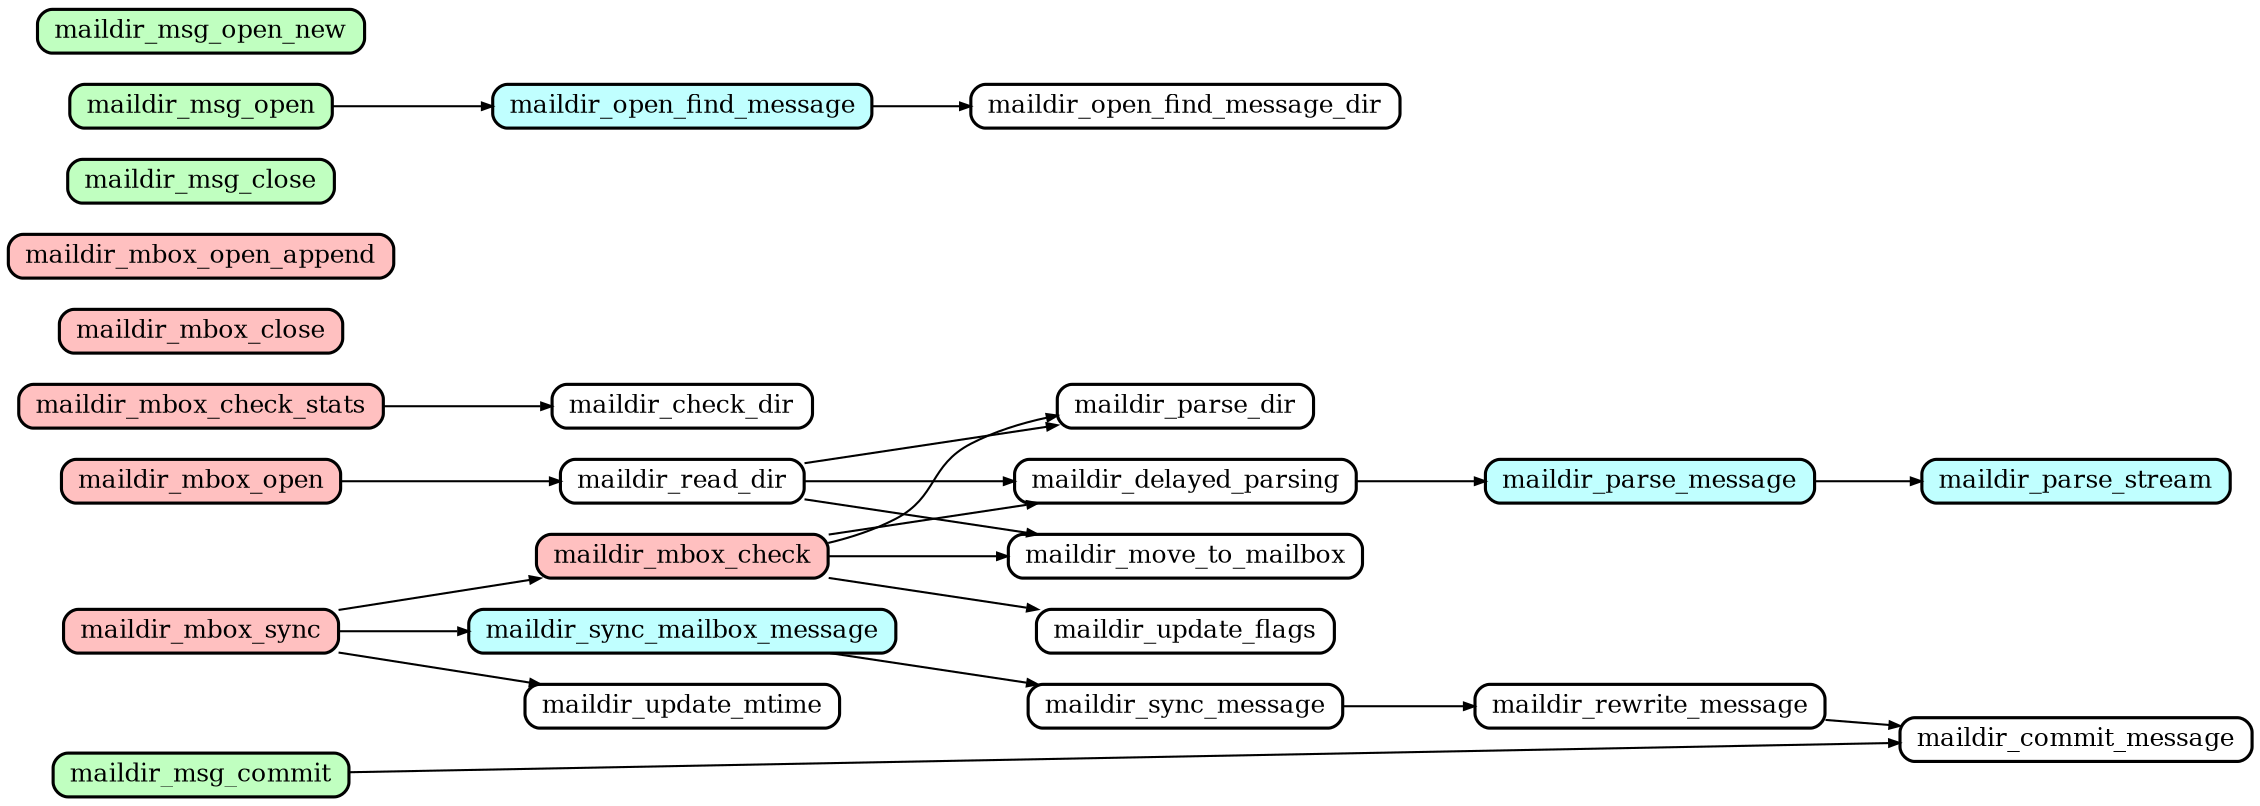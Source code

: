 digraph callgraph {
	graph [
		rankdir="LR"
		nodesep="0.2"
		ranksep="0.5"
		compound="true"
	]

	node [
		shape="Mrecord"
		fontsize="12"
		fillcolor="#ffffff"
		style="filled"
		height="0.2"
		penwidth="1.5"
		color="black"
	]

	edge [
		penwidth="1.0"
		arrowsize="0.5"
	]

	node [ fillcolor="#ffc0c0" ]
	maildir_mbox_check
	maildir_mbox_check_stats
	maildir_mbox_close
	maildir_mbox_open
	maildir_mbox_open_append
	maildir_mbox_sync

	node [ fillcolor="#c0ffc0" ]
	maildir_msg_close
	maildir_msg_commit
	maildir_msg_open
	maildir_msg_open_new

	node [ fillcolor="#c0ffff" ]
	maildir_open_find_message
	maildir_parse_message
	maildir_parse_stream
	maildir_sync_mailbox_message

	node [ fillcolor="#ffffff" ]
	maildir_delayed_parsing -> maildir_parse_message
	// maildir_mbox_check -> maildir_canon_filename
	maildir_mbox_check -> maildir_delayed_parsing
	maildir_mbox_check -> maildir_move_to_mailbox
	maildir_mbox_check -> maildir_parse_dir
	maildir_mbox_check -> maildir_update_flags
	maildir_mbox_check_stats -> maildir_check_dir
	maildir_mbox_open -> maildir_read_dir
	maildir_mbox_sync -> maildir_mbox_check
	maildir_mbox_sync -> maildir_sync_mailbox_message
	maildir_mbox_sync -> maildir_update_mtime
	maildir_msg_commit -> maildir_commit_message
	maildir_msg_open -> maildir_open_find_message
	// maildir_msg_open_new -> maildir_gen_flags
	// maildir_open_find_message -> maildir_canon_filename
	maildir_open_find_message -> maildir_open_find_message_dir
	// maildir_open_find_message_dir -> maildir_canon_filename
	maildir_parse_message -> maildir_parse_stream
	maildir_read_dir -> maildir_delayed_parsing
	maildir_read_dir -> maildir_move_to_mailbox
	maildir_read_dir -> maildir_parse_dir
	maildir_rewrite_message -> maildir_commit_message
	maildir_sync_mailbox_message -> maildir_sync_message
	// maildir_sync_message -> maildir_gen_flags
	maildir_sync_message -> maildir_rewrite_message

	{ rank=same
		maildir_mbox_check_stats maildir_mbox_close maildir_mbox_open maildir_mbox_open_append maildir_mbox_sync
		maildir_msg_close maildir_msg_commit maildir_msg_open maildir_msg_open_new
	}

	{ rank=same maildir_read_dir maildir_open_find_message }

}
